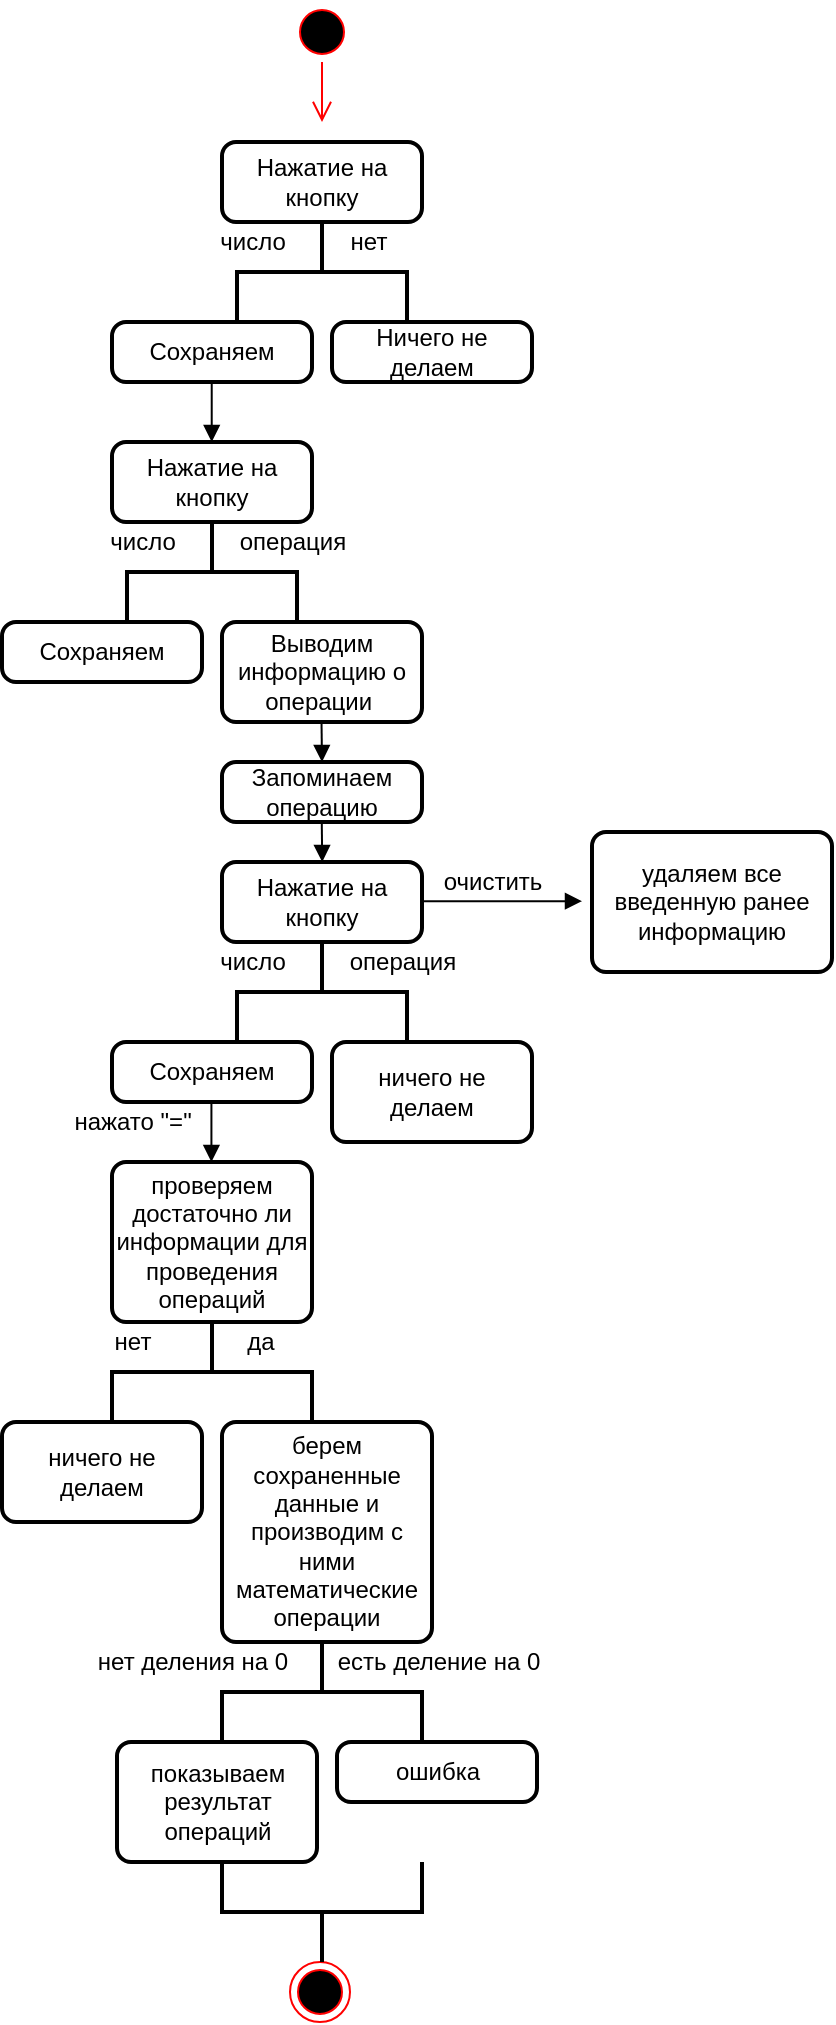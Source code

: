 <mxfile version="14.7.3" type="github">
  <diagram id="HYRi4LzbR30ofS0orxzd" name="Page-1">
    <mxGraphModel dx="1411" dy="867" grid="1" gridSize="10" guides="1" tooltips="1" connect="1" arrows="1" fold="1" page="1" pageScale="1" pageWidth="827" pageHeight="1169" math="0" shadow="0">
      <root>
        <mxCell id="0" />
        <mxCell id="1" parent="0" />
        <mxCell id="nxqc9rwWWNbtkjqzMC0G-7" value="" style="ellipse;html=1;shape=startState;fillColor=#000000;strokeColor=#ff0000;" vertex="1" parent="1">
          <mxGeometry x="430" y="40" width="30" height="30" as="geometry" />
        </mxCell>
        <mxCell id="nxqc9rwWWNbtkjqzMC0G-8" value="" style="edgeStyle=orthogonalEdgeStyle;html=1;verticalAlign=bottom;endArrow=open;endSize=8;strokeColor=#ff0000;" edge="1" source="nxqc9rwWWNbtkjqzMC0G-7" parent="1">
          <mxGeometry relative="1" as="geometry">
            <mxPoint x="445" y="100" as="targetPoint" />
          </mxGeometry>
        </mxCell>
        <mxCell id="nxqc9rwWWNbtkjqzMC0G-10" value="Нажатие на кнопку" style="rounded=1;whiteSpace=wrap;html=1;absoluteArcSize=1;arcSize=14;strokeWidth=2;" vertex="1" parent="1">
          <mxGeometry x="395" y="110" width="100" height="40" as="geometry" />
        </mxCell>
        <mxCell id="nxqc9rwWWNbtkjqzMC0G-14" value="" style="strokeWidth=2;html=1;shape=mxgraph.flowchart.annotation_2;align=left;labelPosition=right;pointerEvents=1;direction=south;" vertex="1" parent="1">
          <mxGeometry x="402.5" y="150" width="85" height="50" as="geometry" />
        </mxCell>
        <mxCell id="nxqc9rwWWNbtkjqzMC0G-15" value="число" style="text;html=1;align=center;verticalAlign=middle;resizable=0;points=[];autosize=1;strokeColor=none;" vertex="1" parent="1">
          <mxGeometry x="385" y="150" width="50" height="20" as="geometry" />
        </mxCell>
        <mxCell id="nxqc9rwWWNbtkjqzMC0G-16" value="Сохраняем" style="rounded=1;whiteSpace=wrap;html=1;absoluteArcSize=1;arcSize=14;strokeWidth=2;" vertex="1" parent="1">
          <mxGeometry x="340" y="200" width="100" height="30" as="geometry" />
        </mxCell>
        <mxCell id="nxqc9rwWWNbtkjqzMC0G-17" value="нет" style="text;html=1;align=center;verticalAlign=middle;resizable=0;points=[];autosize=1;strokeColor=none;" vertex="1" parent="1">
          <mxGeometry x="452.5" y="150" width="30" height="20" as="geometry" />
        </mxCell>
        <mxCell id="nxqc9rwWWNbtkjqzMC0G-18" value="Ничего не делаем" style="rounded=1;whiteSpace=wrap;html=1;absoluteArcSize=1;arcSize=14;strokeWidth=2;" vertex="1" parent="1">
          <mxGeometry x="450" y="200" width="100" height="30" as="geometry" />
        </mxCell>
        <mxCell id="nxqc9rwWWNbtkjqzMC0G-23" value="Нажатие на кнопку" style="rounded=1;whiteSpace=wrap;html=1;absoluteArcSize=1;arcSize=14;strokeWidth=2;" vertex="1" parent="1">
          <mxGeometry x="340" y="260" width="100" height="40" as="geometry" />
        </mxCell>
        <mxCell id="nxqc9rwWWNbtkjqzMC0G-26" value="" style="html=1;verticalAlign=bottom;endArrow=block;" edge="1" parent="1">
          <mxGeometry x="-0.333" width="80" relative="1" as="geometry">
            <mxPoint x="389.86" y="230" as="sourcePoint" />
            <mxPoint x="389.86" y="260" as="targetPoint" />
            <mxPoint as="offset" />
          </mxGeometry>
        </mxCell>
        <mxCell id="nxqc9rwWWNbtkjqzMC0G-28" value="" style="strokeWidth=2;html=1;shape=mxgraph.flowchart.annotation_2;align=left;labelPosition=right;pointerEvents=1;direction=south;" vertex="1" parent="1">
          <mxGeometry x="347.5" y="300" width="85" height="50" as="geometry" />
        </mxCell>
        <mxCell id="nxqc9rwWWNbtkjqzMC0G-29" value="число" style="text;html=1;align=center;verticalAlign=middle;resizable=0;points=[];autosize=1;strokeColor=none;" vertex="1" parent="1">
          <mxGeometry x="330" y="300" width="50" height="20" as="geometry" />
        </mxCell>
        <mxCell id="nxqc9rwWWNbtkjqzMC0G-30" value="Сохраняем" style="rounded=1;whiteSpace=wrap;html=1;absoluteArcSize=1;arcSize=14;strokeWidth=2;" vertex="1" parent="1">
          <mxGeometry x="285" y="350" width="100" height="30" as="geometry" />
        </mxCell>
        <mxCell id="nxqc9rwWWNbtkjqzMC0G-31" value="операция" style="text;html=1;align=center;verticalAlign=middle;resizable=0;points=[];autosize=1;strokeColor=none;" vertex="1" parent="1">
          <mxGeometry x="395" y="300" width="70" height="20" as="geometry" />
        </mxCell>
        <mxCell id="nxqc9rwWWNbtkjqzMC0G-32" value="Выводим информацию о операции&amp;nbsp;" style="rounded=1;whiteSpace=wrap;html=1;absoluteArcSize=1;arcSize=14;strokeWidth=2;" vertex="1" parent="1">
          <mxGeometry x="395" y="350" width="100" height="50" as="geometry" />
        </mxCell>
        <mxCell id="nxqc9rwWWNbtkjqzMC0G-35" value="" style="html=1;verticalAlign=bottom;endArrow=block;" edge="1" parent="1">
          <mxGeometry width="80" relative="1" as="geometry">
            <mxPoint x="444.76" y="400" as="sourcePoint" />
            <mxPoint x="445" y="420" as="targetPoint" />
          </mxGeometry>
        </mxCell>
        <mxCell id="nxqc9rwWWNbtkjqzMC0G-36" value="Запоминаем операцию" style="rounded=1;whiteSpace=wrap;html=1;absoluteArcSize=1;arcSize=14;strokeWidth=2;" vertex="1" parent="1">
          <mxGeometry x="395" y="420" width="100" height="30" as="geometry" />
        </mxCell>
        <mxCell id="nxqc9rwWWNbtkjqzMC0G-37" value="" style="html=1;verticalAlign=bottom;endArrow=block;" edge="1" parent="1">
          <mxGeometry width="80" relative="1" as="geometry">
            <mxPoint x="444.88" y="450" as="sourcePoint" />
            <mxPoint x="445.12" y="470" as="targetPoint" />
          </mxGeometry>
        </mxCell>
        <mxCell id="nxqc9rwWWNbtkjqzMC0G-38" value="Нажатие на кнопку" style="rounded=1;whiteSpace=wrap;html=1;absoluteArcSize=1;arcSize=14;strokeWidth=2;" vertex="1" parent="1">
          <mxGeometry x="395" y="470" width="100" height="40" as="geometry" />
        </mxCell>
        <mxCell id="nxqc9rwWWNbtkjqzMC0G-39" value="" style="strokeWidth=2;html=1;shape=mxgraph.flowchart.annotation_2;align=left;labelPosition=right;pointerEvents=1;direction=south;" vertex="1" parent="1">
          <mxGeometry x="402.5" y="510" width="85" height="50" as="geometry" />
        </mxCell>
        <mxCell id="nxqc9rwWWNbtkjqzMC0G-40" value="число" style="text;html=1;align=center;verticalAlign=middle;resizable=0;points=[];autosize=1;strokeColor=none;" vertex="1" parent="1">
          <mxGeometry x="385" y="510" width="50" height="20" as="geometry" />
        </mxCell>
        <mxCell id="nxqc9rwWWNbtkjqzMC0G-41" value="Сохраняем" style="rounded=1;whiteSpace=wrap;html=1;absoluteArcSize=1;arcSize=14;strokeWidth=2;" vertex="1" parent="1">
          <mxGeometry x="340" y="560" width="100" height="30" as="geometry" />
        </mxCell>
        <mxCell id="nxqc9rwWWNbtkjqzMC0G-42" value="операция" style="text;html=1;align=center;verticalAlign=middle;resizable=0;points=[];autosize=1;strokeColor=none;" vertex="1" parent="1">
          <mxGeometry x="450" y="510" width="70" height="20" as="geometry" />
        </mxCell>
        <mxCell id="nxqc9rwWWNbtkjqzMC0G-43" value="ничего не делаем" style="rounded=1;whiteSpace=wrap;html=1;absoluteArcSize=1;arcSize=14;strokeWidth=2;" vertex="1" parent="1">
          <mxGeometry x="450" y="560" width="100" height="50" as="geometry" />
        </mxCell>
        <mxCell id="nxqc9rwWWNbtkjqzMC0G-45" value="нажато &quot;=&quot;" style="text;html=1;align=center;verticalAlign=middle;resizable=0;points=[];autosize=1;strokeColor=none;" vertex="1" parent="1">
          <mxGeometry x="315" y="590" width="70" height="20" as="geometry" />
        </mxCell>
        <mxCell id="nxqc9rwWWNbtkjqzMC0G-46" value="проверяем достаточно ли информации для проведения операций" style="rounded=1;whiteSpace=wrap;html=1;absoluteArcSize=1;arcSize=14;strokeWidth=2;" vertex="1" parent="1">
          <mxGeometry x="340" y="620" width="100" height="80" as="geometry" />
        </mxCell>
        <mxCell id="nxqc9rwWWNbtkjqzMC0G-47" value="" style="html=1;verticalAlign=bottom;endArrow=block;" edge="1" parent="1">
          <mxGeometry width="80" relative="1" as="geometry">
            <mxPoint x="389.71" y="590" as="sourcePoint" />
            <mxPoint x="389.71" y="620" as="targetPoint" />
          </mxGeometry>
        </mxCell>
        <mxCell id="nxqc9rwWWNbtkjqzMC0G-48" value="" style="strokeWidth=2;html=1;shape=mxgraph.flowchart.annotation_2;align=left;labelPosition=right;pointerEvents=1;direction=south;" vertex="1" parent="1">
          <mxGeometry x="340" y="700" width="100" height="50" as="geometry" />
        </mxCell>
        <mxCell id="nxqc9rwWWNbtkjqzMC0G-49" value="нет" style="text;html=1;align=center;verticalAlign=middle;resizable=0;points=[];autosize=1;strokeColor=none;" vertex="1" parent="1">
          <mxGeometry x="335" y="700" width="30" height="20" as="geometry" />
        </mxCell>
        <mxCell id="nxqc9rwWWNbtkjqzMC0G-50" value="ничего не делаем" style="rounded=1;whiteSpace=wrap;html=1;absoluteArcSize=1;arcSize=14;strokeWidth=2;" vertex="1" parent="1">
          <mxGeometry x="285" y="750" width="100" height="50" as="geometry" />
        </mxCell>
        <mxCell id="nxqc9rwWWNbtkjqzMC0G-51" value="да" style="text;html=1;align=center;verticalAlign=middle;resizable=0;points=[];autosize=1;strokeColor=none;" vertex="1" parent="1">
          <mxGeometry x="399" y="700" width="30" height="20" as="geometry" />
        </mxCell>
        <mxCell id="nxqc9rwWWNbtkjqzMC0G-52" value="берем сохраненные данные и производим с ними математические операции" style="rounded=1;whiteSpace=wrap;html=1;absoluteArcSize=1;arcSize=14;strokeWidth=2;" vertex="1" parent="1">
          <mxGeometry x="395" y="750" width="105" height="110" as="geometry" />
        </mxCell>
        <mxCell id="nxqc9rwWWNbtkjqzMC0G-53" value="" style="strokeWidth=2;html=1;shape=mxgraph.flowchart.annotation_2;align=left;labelPosition=right;pointerEvents=1;direction=south;" vertex="1" parent="1">
          <mxGeometry x="395" y="860" width="100" height="50" as="geometry" />
        </mxCell>
        <mxCell id="nxqc9rwWWNbtkjqzMC0G-54" value="ошибка" style="rounded=1;whiteSpace=wrap;html=1;absoluteArcSize=1;arcSize=14;strokeWidth=2;" vertex="1" parent="1">
          <mxGeometry x="452.5" y="910" width="100" height="30" as="geometry" />
        </mxCell>
        <mxCell id="nxqc9rwWWNbtkjqzMC0G-55" value="есть деление на 0" style="text;html=1;align=center;verticalAlign=middle;resizable=0;points=[];autosize=1;strokeColor=none;" vertex="1" parent="1">
          <mxGeometry x="442.5" y="860" width="120" height="20" as="geometry" />
        </mxCell>
        <mxCell id="nxqc9rwWWNbtkjqzMC0G-56" value="показываем результат операций" style="rounded=1;whiteSpace=wrap;html=1;absoluteArcSize=1;arcSize=14;strokeWidth=2;" vertex="1" parent="1">
          <mxGeometry x="342.5" y="910" width="100" height="60" as="geometry" />
        </mxCell>
        <mxCell id="nxqc9rwWWNbtkjqzMC0G-57" value="нет деления на 0" style="text;html=1;align=center;verticalAlign=middle;resizable=0;points=[];autosize=1;strokeColor=none;" vertex="1" parent="1">
          <mxGeometry x="325" y="860" width="110" height="20" as="geometry" />
        </mxCell>
        <mxCell id="nxqc9rwWWNbtkjqzMC0G-58" value="" style="ellipse;html=1;shape=endState;fillColor=#000000;strokeColor=#ff0000;" vertex="1" parent="1">
          <mxGeometry x="429" y="1020" width="30" height="30" as="geometry" />
        </mxCell>
        <mxCell id="nxqc9rwWWNbtkjqzMC0G-59" value="" style="strokeWidth=2;html=1;shape=mxgraph.flowchart.annotation_2;align=left;labelPosition=right;pointerEvents=1;direction=north;" vertex="1" parent="1">
          <mxGeometry x="395" y="970" width="100" height="50" as="geometry" />
        </mxCell>
        <mxCell id="nxqc9rwWWNbtkjqzMC0G-60" value="" style="html=1;verticalAlign=bottom;endArrow=block;" edge="1" parent="1">
          <mxGeometry width="80" relative="1" as="geometry">
            <mxPoint x="495" y="489.58" as="sourcePoint" />
            <mxPoint x="575" y="489.58" as="targetPoint" />
          </mxGeometry>
        </mxCell>
        <mxCell id="nxqc9rwWWNbtkjqzMC0G-61" value="очистить" style="text;html=1;align=center;verticalAlign=middle;resizable=0;points=[];autosize=1;strokeColor=none;" vertex="1" parent="1">
          <mxGeometry x="495" y="470" width="70" height="20" as="geometry" />
        </mxCell>
        <mxCell id="nxqc9rwWWNbtkjqzMC0G-62" value="удаляем все введенную ранее информацию" style="rounded=1;whiteSpace=wrap;html=1;absoluteArcSize=1;arcSize=14;strokeWidth=2;" vertex="1" parent="1">
          <mxGeometry x="580" y="455" width="120" height="70" as="geometry" />
        </mxCell>
      </root>
    </mxGraphModel>
  </diagram>
</mxfile>
